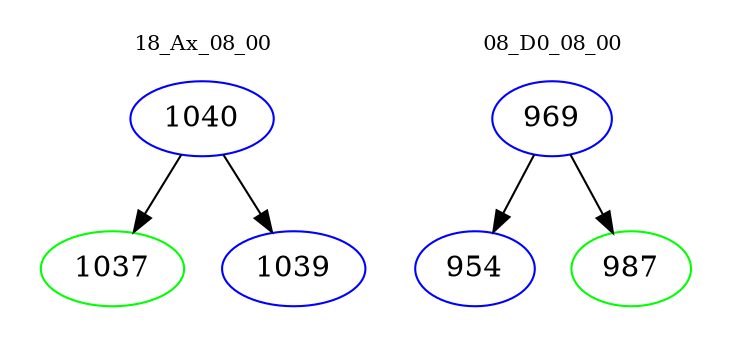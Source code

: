 digraph{
subgraph cluster_0 {
color = white
label = "18_Ax_08_00";
fontsize=10;
T0_1040 [label="1040", color="blue"]
T0_1040 -> T0_1037 [color="black"]
T0_1037 [label="1037", color="green"]
T0_1040 -> T0_1039 [color="black"]
T0_1039 [label="1039", color="blue"]
}
subgraph cluster_1 {
color = white
label = "08_D0_08_00";
fontsize=10;
T1_969 [label="969", color="blue"]
T1_969 -> T1_954 [color="black"]
T1_954 [label="954", color="blue"]
T1_969 -> T1_987 [color="black"]
T1_987 [label="987", color="green"]
}
}
